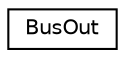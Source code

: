 digraph "Graphical Class Hierarchy"
{
 // LATEX_PDF_SIZE
  edge [fontname="Helvetica",fontsize="10",labelfontname="Helvetica",labelfontsize="10"];
  node [fontname="Helvetica",fontsize="10",shape=record];
  rankdir="LR";
  Node0 [label="BusOut",height=0.2,width=0.4,color="black", fillcolor="white", style="filled",URL="$classmbed_1_1_bus_out.html",tooltip=" "];
}

